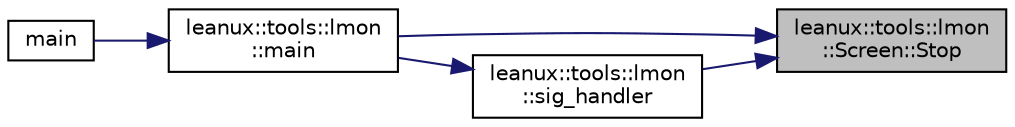 digraph "leanux::tools::lmon::Screen::Stop"
{
 // LATEX_PDF_SIZE
  bgcolor="transparent";
  edge [fontname="Helvetica",fontsize="10",labelfontname="Helvetica",labelfontsize="10"];
  node [fontname="Helvetica",fontsize="10",shape=record];
  rankdir="RL";
  Node1 [label="leanux::tools::lmon\l::Screen::Stop",height=0.2,width=0.4,color="black", fillcolor="grey75", style="filled", fontcolor="black",tooltip="Stop the Screen."];
  Node1 -> Node2 [dir="back",color="midnightblue",fontsize="10",style="solid",fontname="Helvetica"];
  Node2 [label="leanux::tools::lmon\l::main",height=0.2,width=0.4,color="black",URL="$namespaceleanux_1_1tools_1_1lmon.html#a7f59af183bc55b66e3dc0844b473daaf",tooltip=" "];
  Node2 -> Node3 [dir="back",color="midnightblue",fontsize="10",style="solid",fontname="Helvetica"];
  Node3 [label="main",height=0.2,width=0.4,color="black",URL="$lmon_8cpp.html#a0ddf1224851353fc92bfbff6f499fa97",tooltip="lmon entry point."];
  Node1 -> Node4 [dir="back",color="midnightblue",fontsize="10",style="solid",fontname="Helvetica"];
  Node4 [label="leanux::tools::lmon\l::sig_handler",height=0.2,width=0.4,color="black",URL="$namespaceleanux_1_1tools_1_1lmon.html#a0e5ec350e635a8a5cbda99cc700f83c7",tooltip="handle signals such a CTRL-C."];
  Node4 -> Node2 [dir="back",color="midnightblue",fontsize="10",style="solid",fontname="Helvetica"];
}
